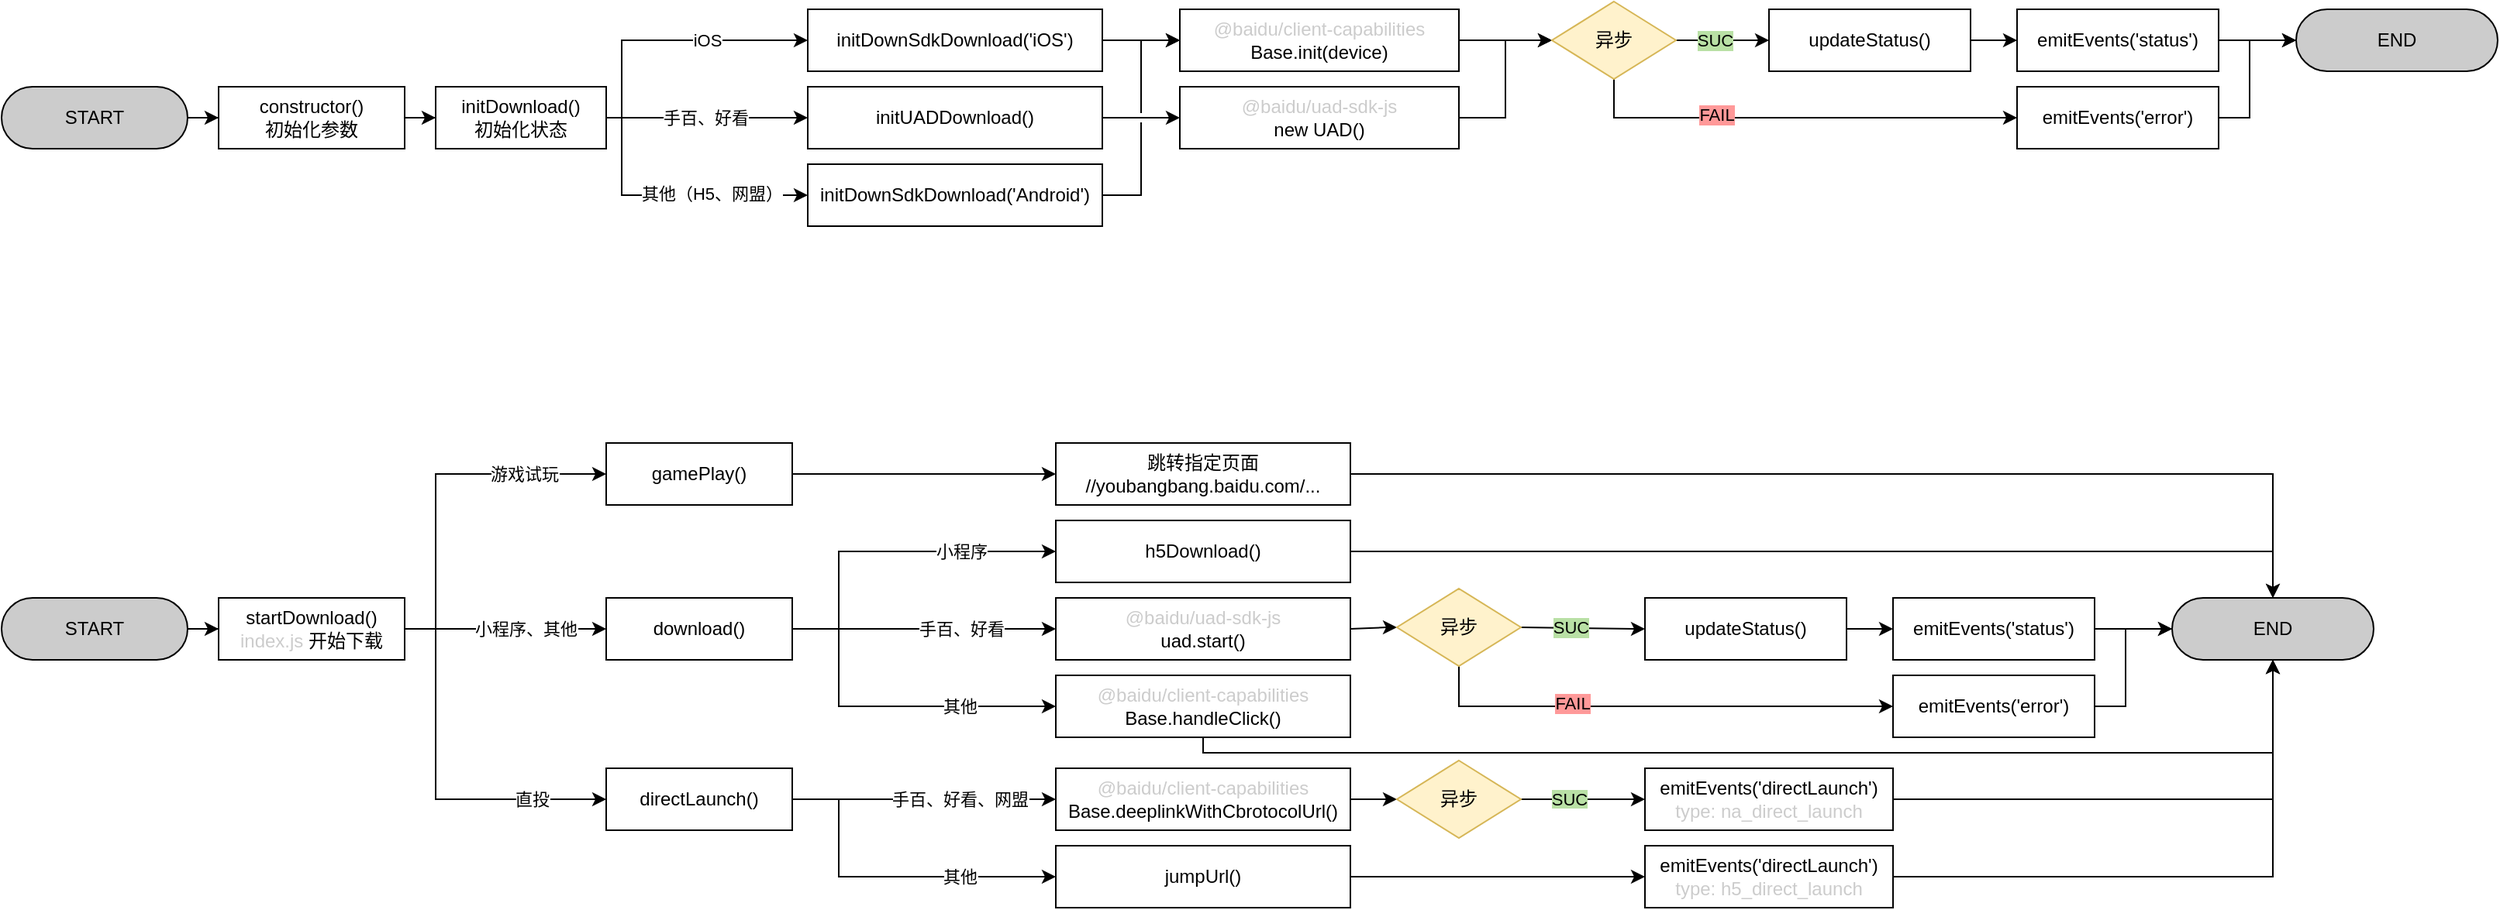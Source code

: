<mxfile version="14.5.1" type="github">
  <diagram id="csZdatbT-MLVtHTUtJWY" name="第 1 页">
    <mxGraphModel dx="898" dy="623" grid="1" gridSize="10" guides="1" tooltips="1" connect="1" arrows="1" fold="1" page="1" pageScale="1" pageWidth="1169" pageHeight="827" math="0" shadow="0">
      <root>
        <mxCell id="0" />
        <mxCell id="1" parent="0" />
        <mxCell id="Eo1RPKwqrtq_0uB-Q4vs-5" value="" style="edgeStyle=orthogonalEdgeStyle;rounded=0;orthogonalLoop=1;jettySize=auto;html=1;" edge="1" parent="1" source="Eo1RPKwqrtq_0uB-Q4vs-3" target="Eo1RPKwqrtq_0uB-Q4vs-4">
          <mxGeometry relative="1" as="geometry" />
        </mxCell>
        <mxCell id="Eo1RPKwqrtq_0uB-Q4vs-3" value="START" style="rounded=1;whiteSpace=wrap;html=1;arcSize=50;fillColor=#CCCCCC;" vertex="1" parent="1">
          <mxGeometry x="40" y="90" width="120" height="40" as="geometry" />
        </mxCell>
        <mxCell id="Eo1RPKwqrtq_0uB-Q4vs-7" value="" style="edgeStyle=orthogonalEdgeStyle;rounded=0;orthogonalLoop=1;jettySize=auto;html=1;" edge="1" parent="1" source="Eo1RPKwqrtq_0uB-Q4vs-4" target="Eo1RPKwqrtq_0uB-Q4vs-6">
          <mxGeometry relative="1" as="geometry" />
        </mxCell>
        <mxCell id="Eo1RPKwqrtq_0uB-Q4vs-4" value="constructor()&lt;br&gt;初始化参数" style="rounded=1;whiteSpace=wrap;html=1;arcSize=0;" vertex="1" parent="1">
          <mxGeometry x="180" y="90" width="120" height="40" as="geometry" />
        </mxCell>
        <mxCell id="Eo1RPKwqrtq_0uB-Q4vs-10" value="" style="edgeStyle=orthogonalEdgeStyle;rounded=0;orthogonalLoop=1;jettySize=auto;html=1;" edge="1" parent="1" source="Eo1RPKwqrtq_0uB-Q4vs-6" target="Eo1RPKwqrtq_0uB-Q4vs-8">
          <mxGeometry relative="1" as="geometry">
            <Array as="points">
              <mxPoint x="440" y="110" />
              <mxPoint x="440" y="60" />
            </Array>
          </mxGeometry>
        </mxCell>
        <mxCell id="Eo1RPKwqrtq_0uB-Q4vs-11" value="iOS" style="edgeLabel;html=1;align=center;verticalAlign=middle;resizable=0;points=[];" vertex="1" connectable="0" parent="Eo1RPKwqrtq_0uB-Q4vs-10">
          <mxGeometry y="1" relative="1" as="geometry">
            <mxPoint x="25" y="1" as="offset" />
          </mxGeometry>
        </mxCell>
        <mxCell id="Eo1RPKwqrtq_0uB-Q4vs-22" value="" style="edgeStyle=orthogonalEdgeStyle;rounded=0;orthogonalLoop=1;jettySize=auto;html=1;" edge="1" parent="1" source="Eo1RPKwqrtq_0uB-Q4vs-6" target="Eo1RPKwqrtq_0uB-Q4vs-21">
          <mxGeometry relative="1" as="geometry" />
        </mxCell>
        <mxCell id="Eo1RPKwqrtq_0uB-Q4vs-26" value="手百、好看" style="edgeLabel;html=1;align=center;verticalAlign=middle;resizable=0;points=[];" vertex="1" connectable="0" parent="Eo1RPKwqrtq_0uB-Q4vs-22">
          <mxGeometry x="-0.2" y="-4" relative="1" as="geometry">
            <mxPoint x="12" y="-4" as="offset" />
          </mxGeometry>
        </mxCell>
        <mxCell id="Eo1RPKwqrtq_0uB-Q4vs-28" style="edgeStyle=orthogonalEdgeStyle;rounded=0;orthogonalLoop=1;jettySize=auto;html=1;entryX=0;entryY=0.5;entryDx=0;entryDy=0;" edge="1" parent="1" source="Eo1RPKwqrtq_0uB-Q4vs-6" target="Eo1RPKwqrtq_0uB-Q4vs-27">
          <mxGeometry relative="1" as="geometry">
            <Array as="points">
              <mxPoint x="440" y="110" />
              <mxPoint x="440" y="160" />
            </Array>
          </mxGeometry>
        </mxCell>
        <mxCell id="Eo1RPKwqrtq_0uB-Q4vs-29" value="其他（H5、网盟）" style="edgeLabel;html=1;align=center;verticalAlign=middle;resizable=0;points=[];" vertex="1" connectable="0" parent="Eo1RPKwqrtq_0uB-Q4vs-28">
          <mxGeometry x="0.306" y="1" relative="1" as="geometry">
            <mxPoint as="offset" />
          </mxGeometry>
        </mxCell>
        <mxCell id="Eo1RPKwqrtq_0uB-Q4vs-6" value="initDownload()&lt;br&gt;初始化状态" style="rounded=1;whiteSpace=wrap;html=1;arcSize=0;" vertex="1" parent="1">
          <mxGeometry x="320" y="90" width="110" height="40" as="geometry" />
        </mxCell>
        <mxCell id="Eo1RPKwqrtq_0uB-Q4vs-31" value="" style="edgeStyle=orthogonalEdgeStyle;rounded=0;orthogonalLoop=1;jettySize=auto;html=1;" edge="1" parent="1" source="Eo1RPKwqrtq_0uB-Q4vs-8" target="Eo1RPKwqrtq_0uB-Q4vs-30">
          <mxGeometry relative="1" as="geometry" />
        </mxCell>
        <mxCell id="Eo1RPKwqrtq_0uB-Q4vs-8" value="initDownSdkDownload(&#39;iOS&#39;)" style="whiteSpace=wrap;html=1;rounded=1;arcSize=0;" vertex="1" parent="1">
          <mxGeometry x="560" y="40" width="190" height="40" as="geometry" />
        </mxCell>
        <mxCell id="Eo1RPKwqrtq_0uB-Q4vs-43" value="" style="edgeStyle=orthogonalEdgeStyle;rounded=0;orthogonalLoop=1;jettySize=auto;html=1;jumpStyle=arc;" edge="1" parent="1" source="Eo1RPKwqrtq_0uB-Q4vs-21" target="Eo1RPKwqrtq_0uB-Q4vs-42">
          <mxGeometry relative="1" as="geometry" />
        </mxCell>
        <mxCell id="Eo1RPKwqrtq_0uB-Q4vs-21" value="initUADDownload()" style="rounded=1;whiteSpace=wrap;html=1;arcSize=0;" vertex="1" parent="1">
          <mxGeometry x="560" y="90" width="190" height="40" as="geometry" />
        </mxCell>
        <mxCell id="Eo1RPKwqrtq_0uB-Q4vs-32" style="edgeStyle=orthogonalEdgeStyle;rounded=0;orthogonalLoop=1;jettySize=auto;html=1;entryX=0;entryY=0.5;entryDx=0;entryDy=0;jumpStyle=gap;" edge="1" parent="1" source="Eo1RPKwqrtq_0uB-Q4vs-27" target="Eo1RPKwqrtq_0uB-Q4vs-30">
          <mxGeometry relative="1" as="geometry" />
        </mxCell>
        <mxCell id="Eo1RPKwqrtq_0uB-Q4vs-27" value="initDownSdkDownload(&#39;Android&#39;)" style="rounded=1;whiteSpace=wrap;html=1;arcSize=0;" vertex="1" parent="1">
          <mxGeometry x="560" y="140" width="190" height="40" as="geometry" />
        </mxCell>
        <mxCell id="Eo1RPKwqrtq_0uB-Q4vs-67" value="" style="edgeStyle=orthogonalEdgeStyle;rounded=0;jumpStyle=gap;orthogonalLoop=1;jettySize=auto;html=1;fontColor=#000000;" edge="1" parent="1" source="Eo1RPKwqrtq_0uB-Q4vs-30" target="Eo1RPKwqrtq_0uB-Q4vs-65">
          <mxGeometry relative="1" as="geometry" />
        </mxCell>
        <mxCell id="Eo1RPKwqrtq_0uB-Q4vs-30" value="&lt;font color=&quot;#cccccc&quot;&gt;@baidu/client-capabilities&lt;br&gt;&lt;/font&gt;Base.init(device)" style="whiteSpace=wrap;html=1;rounded=1;arcSize=0;" vertex="1" parent="1">
          <mxGeometry x="800" y="40" width="180" height="40" as="geometry" />
        </mxCell>
        <mxCell id="Eo1RPKwqrtq_0uB-Q4vs-36" value="" style="edgeStyle=orthogonalEdgeStyle;rounded=0;orthogonalLoop=1;jettySize=auto;html=1;" edge="1" parent="1" source="Eo1RPKwqrtq_0uB-Q4vs-33" target="Eo1RPKwqrtq_0uB-Q4vs-35">
          <mxGeometry relative="1" as="geometry" />
        </mxCell>
        <mxCell id="Eo1RPKwqrtq_0uB-Q4vs-33" value="updateStatus()" style="whiteSpace=wrap;html=1;rounded=1;arcSize=0;" vertex="1" parent="1">
          <mxGeometry x="1180" y="40" width="130" height="40" as="geometry" />
        </mxCell>
        <mxCell id="Eo1RPKwqrtq_0uB-Q4vs-51" value="" style="edgeStyle=orthogonalEdgeStyle;rounded=0;jumpStyle=gap;orthogonalLoop=1;jettySize=auto;html=1;fontColor=#000000;" edge="1" parent="1" source="Eo1RPKwqrtq_0uB-Q4vs-35" target="Eo1RPKwqrtq_0uB-Q4vs-50">
          <mxGeometry relative="1" as="geometry" />
        </mxCell>
        <mxCell id="Eo1RPKwqrtq_0uB-Q4vs-35" value="emitEvents(&#39;status&#39;)" style="whiteSpace=wrap;html=1;rounded=1;arcSize=0;" vertex="1" parent="1">
          <mxGeometry x="1340" y="40" width="130" height="40" as="geometry" />
        </mxCell>
        <mxCell id="Eo1RPKwqrtq_0uB-Q4vs-68" value="" style="edgeStyle=orthogonalEdgeStyle;rounded=0;jumpStyle=gap;orthogonalLoop=1;jettySize=auto;html=1;fontColor=#000000;entryX=0;entryY=0.5;entryDx=0;entryDy=0;" edge="1" parent="1" source="Eo1RPKwqrtq_0uB-Q4vs-42" target="Eo1RPKwqrtq_0uB-Q4vs-65">
          <mxGeometry relative="1" as="geometry" />
        </mxCell>
        <mxCell id="Eo1RPKwqrtq_0uB-Q4vs-42" value="&lt;font color=&quot;#cccccc&quot;&gt;@baidu/uad-sdk-js&lt;br&gt;&lt;/font&gt;new UAD()" style="rounded=1;whiteSpace=wrap;html=1;arcSize=0;" vertex="1" parent="1">
          <mxGeometry x="800" y="90" width="180" height="40" as="geometry" />
        </mxCell>
        <mxCell id="Eo1RPKwqrtq_0uB-Q4vs-50" value="END" style="whiteSpace=wrap;html=1;rounded=1;arcSize=50;fillColor=#CCCCCC;" vertex="1" parent="1">
          <mxGeometry x="1520" y="40" width="130" height="40" as="geometry" />
        </mxCell>
        <mxCell id="Eo1RPKwqrtq_0uB-Q4vs-69" value="" style="edgeStyle=orthogonalEdgeStyle;rounded=0;jumpStyle=gap;orthogonalLoop=1;jettySize=auto;html=1;fontColor=#000000;" edge="1" parent="1" source="Eo1RPKwqrtq_0uB-Q4vs-65" target="Eo1RPKwqrtq_0uB-Q4vs-33">
          <mxGeometry relative="1" as="geometry" />
        </mxCell>
        <mxCell id="Eo1RPKwqrtq_0uB-Q4vs-70" value="SUC" style="edgeLabel;html=1;align=center;verticalAlign=middle;resizable=0;points=[];fontColor=#000000;labelBackgroundColor=#B9E0A5;" vertex="1" connectable="0" parent="Eo1RPKwqrtq_0uB-Q4vs-69">
          <mxGeometry x="-0.333" y="-2" relative="1" as="geometry">
            <mxPoint x="5" y="-2" as="offset" />
          </mxGeometry>
        </mxCell>
        <mxCell id="Eo1RPKwqrtq_0uB-Q4vs-72" style="edgeStyle=orthogonalEdgeStyle;rounded=0;jumpStyle=gap;orthogonalLoop=1;jettySize=auto;html=1;entryX=0;entryY=0.5;entryDx=0;entryDy=0;fontColor=#000000;exitX=0.5;exitY=1;exitDx=0;exitDy=0;" edge="1" parent="1" source="Eo1RPKwqrtq_0uB-Q4vs-65" target="Eo1RPKwqrtq_0uB-Q4vs-71">
          <mxGeometry relative="1" as="geometry" />
        </mxCell>
        <mxCell id="Eo1RPKwqrtq_0uB-Q4vs-73" value="FAIL" style="edgeLabel;html=1;align=center;verticalAlign=middle;resizable=0;points=[];fontColor=#000000;labelBackgroundColor=#FF9999;" vertex="1" connectable="0" parent="Eo1RPKwqrtq_0uB-Q4vs-72">
          <mxGeometry x="-0.27" y="-3" relative="1" as="geometry">
            <mxPoint x="-13" y="-5" as="offset" />
          </mxGeometry>
        </mxCell>
        <mxCell id="Eo1RPKwqrtq_0uB-Q4vs-65" value="异步" style="rhombus;whiteSpace=wrap;html=1;labelBackgroundColor=none;fillColor=#fff2cc;strokeColor=#d6b656;" vertex="1" parent="1">
          <mxGeometry x="1040" y="35" width="80" height="50" as="geometry" />
        </mxCell>
        <mxCell id="Eo1RPKwqrtq_0uB-Q4vs-74" style="edgeStyle=orthogonalEdgeStyle;rounded=0;jumpStyle=gap;orthogonalLoop=1;jettySize=auto;html=1;fontColor=#000000;entryX=0;entryY=0.5;entryDx=0;entryDy=0;" edge="1" parent="1" source="Eo1RPKwqrtq_0uB-Q4vs-71" target="Eo1RPKwqrtq_0uB-Q4vs-50">
          <mxGeometry relative="1" as="geometry">
            <mxPoint x="1490" y="60" as="targetPoint" />
            <Array as="points">
              <mxPoint x="1490" y="110" />
              <mxPoint x="1490" y="60" />
            </Array>
          </mxGeometry>
        </mxCell>
        <mxCell id="Eo1RPKwqrtq_0uB-Q4vs-71" value="emitEvents(&#39;error&#39;)" style="whiteSpace=wrap;html=1;rounded=1;arcSize=0;" vertex="1" parent="1">
          <mxGeometry x="1340" y="90" width="130" height="40" as="geometry" />
        </mxCell>
        <mxCell id="Eo1RPKwqrtq_0uB-Q4vs-78" value="" style="edgeStyle=orthogonalEdgeStyle;rounded=0;jumpStyle=gap;orthogonalLoop=1;jettySize=auto;html=1;fontColor=#000000;" edge="1" parent="1" source="Eo1RPKwqrtq_0uB-Q4vs-76" target="Eo1RPKwqrtq_0uB-Q4vs-77">
          <mxGeometry relative="1" as="geometry" />
        </mxCell>
        <mxCell id="Eo1RPKwqrtq_0uB-Q4vs-76" value="START" style="rounded=1;whiteSpace=wrap;html=1;arcSize=50;fillColor=#CCCCCC;" vertex="1" parent="1">
          <mxGeometry x="40" y="420" width="120" height="40" as="geometry" />
        </mxCell>
        <mxCell id="Eo1RPKwqrtq_0uB-Q4vs-82" value="" style="edgeStyle=orthogonalEdgeStyle;rounded=0;jumpStyle=gap;orthogonalLoop=1;jettySize=auto;html=1;fontColor=#000000;entryX=0;entryY=0.5;entryDx=0;entryDy=0;" edge="1" parent="1" source="Eo1RPKwqrtq_0uB-Q4vs-77" target="Eo1RPKwqrtq_0uB-Q4vs-81">
          <mxGeometry relative="1" as="geometry" />
        </mxCell>
        <mxCell id="Eo1RPKwqrtq_0uB-Q4vs-83" value="小程序、其他" style="edgeLabel;html=1;align=center;verticalAlign=middle;resizable=0;points=[];fontColor=#000000;" vertex="1" connectable="0" parent="Eo1RPKwqrtq_0uB-Q4vs-82">
          <mxGeometry x="-0.414" y="4" relative="1" as="geometry">
            <mxPoint x="40" y="4" as="offset" />
          </mxGeometry>
        </mxCell>
        <mxCell id="Eo1RPKwqrtq_0uB-Q4vs-84" style="edgeStyle=orthogonalEdgeStyle;rounded=0;jumpStyle=gap;orthogonalLoop=1;jettySize=auto;html=1;fontColor=#000000;entryX=0;entryY=0.5;entryDx=0;entryDy=0;exitX=1;exitY=0.5;exitDx=0;exitDy=0;" edge="1" parent="1" source="Eo1RPKwqrtq_0uB-Q4vs-77" target="Eo1RPKwqrtq_0uB-Q4vs-85">
          <mxGeometry relative="1" as="geometry">
            <mxPoint x="350" y="470" as="targetPoint" />
            <Array as="points">
              <mxPoint x="320" y="440" />
              <mxPoint x="320" y="340" />
            </Array>
          </mxGeometry>
        </mxCell>
        <mxCell id="Eo1RPKwqrtq_0uB-Q4vs-86" value="游戏试玩" style="edgeLabel;html=1;align=center;verticalAlign=middle;resizable=0;points=[];fontColor=#000000;" vertex="1" connectable="0" parent="Eo1RPKwqrtq_0uB-Q4vs-84">
          <mxGeometry x="0.351" y="-5" relative="1" as="geometry">
            <mxPoint x="21.67" y="-5" as="offset" />
          </mxGeometry>
        </mxCell>
        <mxCell id="Eo1RPKwqrtq_0uB-Q4vs-89" style="edgeStyle=orthogonalEdgeStyle;rounded=0;jumpStyle=gap;orthogonalLoop=1;jettySize=auto;html=1;entryX=0;entryY=0.5;entryDx=0;entryDy=0;fontColor=#000000;exitX=1;exitY=0.5;exitDx=0;exitDy=0;" edge="1" parent="1" source="Eo1RPKwqrtq_0uB-Q4vs-77" target="Eo1RPKwqrtq_0uB-Q4vs-87">
          <mxGeometry relative="1" as="geometry">
            <Array as="points">
              <mxPoint x="320" y="440" />
              <mxPoint x="320" y="550" />
            </Array>
          </mxGeometry>
        </mxCell>
        <mxCell id="Eo1RPKwqrtq_0uB-Q4vs-90" value="直投" style="edgeLabel;html=1;align=center;verticalAlign=middle;resizable=0;points=[];fontColor=#000000;" vertex="1" connectable="0" parent="Eo1RPKwqrtq_0uB-Q4vs-89">
          <mxGeometry x="0.422" y="-1" relative="1" as="geometry">
            <mxPoint x="21.67" y="-1" as="offset" />
          </mxGeometry>
        </mxCell>
        <mxCell id="Eo1RPKwqrtq_0uB-Q4vs-77" value="startDownload()&lt;br&gt;&lt;font color=&quot;#cccccc&quot;&gt;index.js&lt;/font&gt; 开始下载" style="rounded=1;whiteSpace=wrap;html=1;arcSize=0;" vertex="1" parent="1">
          <mxGeometry x="180" y="420" width="120" height="40" as="geometry" />
        </mxCell>
        <mxCell id="Eo1RPKwqrtq_0uB-Q4vs-104" value="" style="edgeStyle=orthogonalEdgeStyle;rounded=0;jumpStyle=gap;orthogonalLoop=1;jettySize=auto;html=1;fontColor=#000000;exitX=1;exitY=0.5;exitDx=0;exitDy=0;" edge="1" parent="1" source="Eo1RPKwqrtq_0uB-Q4vs-81" target="Eo1RPKwqrtq_0uB-Q4vs-103">
          <mxGeometry relative="1" as="geometry">
            <Array as="points">
              <mxPoint x="580" y="440" />
              <mxPoint x="580" y="390" />
            </Array>
          </mxGeometry>
        </mxCell>
        <mxCell id="Eo1RPKwqrtq_0uB-Q4vs-105" value="小程序" style="edgeLabel;html=1;align=center;verticalAlign=middle;resizable=0;points=[];fontColor=#000000;" vertex="1" connectable="0" parent="Eo1RPKwqrtq_0uB-Q4vs-104">
          <mxGeometry x="0.183" y="1" relative="1" as="geometry">
            <mxPoint x="29.17" y="1" as="offset" />
          </mxGeometry>
        </mxCell>
        <mxCell id="Eo1RPKwqrtq_0uB-Q4vs-106" style="edgeStyle=orthogonalEdgeStyle;rounded=0;jumpStyle=gap;orthogonalLoop=1;jettySize=auto;html=1;fontColor=#000000;entryX=0;entryY=0.5;entryDx=0;entryDy=0;" edge="1" parent="1" source="Eo1RPKwqrtq_0uB-Q4vs-81" target="Eo1RPKwqrtq_0uB-Q4vs-107">
          <mxGeometry relative="1" as="geometry">
            <mxPoint x="570" y="440" as="targetPoint" />
            <Array as="points">
              <mxPoint x="550" y="440" />
              <mxPoint x="550" y="440" />
            </Array>
          </mxGeometry>
        </mxCell>
        <mxCell id="Eo1RPKwqrtq_0uB-Q4vs-109" value="手百、好看" style="edgeLabel;html=1;align=center;verticalAlign=middle;resizable=0;points=[];fontColor=#000000;" vertex="1" connectable="0" parent="Eo1RPKwqrtq_0uB-Q4vs-106">
          <mxGeometry x="0.242" relative="1" as="geometry">
            <mxPoint x="3.33" as="offset" />
          </mxGeometry>
        </mxCell>
        <mxCell id="Eo1RPKwqrtq_0uB-Q4vs-111" style="edgeStyle=orthogonalEdgeStyle;rounded=0;jumpStyle=gap;orthogonalLoop=1;jettySize=auto;html=1;entryX=0;entryY=0.5;entryDx=0;entryDy=0;fontColor=#000000;exitX=1;exitY=0.5;exitDx=0;exitDy=0;" edge="1" parent="1" source="Eo1RPKwqrtq_0uB-Q4vs-81" target="Eo1RPKwqrtq_0uB-Q4vs-110">
          <mxGeometry relative="1" as="geometry">
            <Array as="points">
              <mxPoint x="580" y="440" />
              <mxPoint x="580" y="490" />
            </Array>
          </mxGeometry>
        </mxCell>
        <mxCell id="Eo1RPKwqrtq_0uB-Q4vs-112" value="其他" style="edgeLabel;html=1;align=center;verticalAlign=middle;resizable=0;points=[];fontColor=#000000;" vertex="1" connectable="0" parent="Eo1RPKwqrtq_0uB-Q4vs-111">
          <mxGeometry x="0.443" y="1" relative="1" as="geometry">
            <mxPoint x="-0.83" y="1" as="offset" />
          </mxGeometry>
        </mxCell>
        <mxCell id="Eo1RPKwqrtq_0uB-Q4vs-81" value="download()" style="rounded=1;whiteSpace=wrap;html=1;arcSize=0;" vertex="1" parent="1">
          <mxGeometry x="430" y="420" width="120" height="40" as="geometry" />
        </mxCell>
        <mxCell id="Eo1RPKwqrtq_0uB-Q4vs-94" value="" style="edgeStyle=orthogonalEdgeStyle;rounded=0;jumpStyle=gap;orthogonalLoop=1;jettySize=auto;html=1;fontColor=#000000;" edge="1" parent="1" source="Eo1RPKwqrtq_0uB-Q4vs-85" target="Eo1RPKwqrtq_0uB-Q4vs-93">
          <mxGeometry relative="1" as="geometry" />
        </mxCell>
        <mxCell id="Eo1RPKwqrtq_0uB-Q4vs-85" value="gamePlay()" style="rounded=1;whiteSpace=wrap;html=1;arcSize=0;" vertex="1" parent="1">
          <mxGeometry x="430" y="320" width="120" height="40" as="geometry" />
        </mxCell>
        <mxCell id="Eo1RPKwqrtq_0uB-Q4vs-113" style="edgeStyle=orthogonalEdgeStyle;rounded=0;jumpStyle=gap;orthogonalLoop=1;jettySize=auto;html=1;fontColor=#000000;entryX=0;entryY=0.5;entryDx=0;entryDy=0;exitX=1;exitY=0.5;exitDx=0;exitDy=0;" edge="1" parent="1" source="Eo1RPKwqrtq_0uB-Q4vs-87" target="Eo1RPKwqrtq_0uB-Q4vs-114">
          <mxGeometry relative="1" as="geometry">
            <mxPoint x="480" y="550" as="targetPoint" />
            <Array as="points">
              <mxPoint x="560" y="550" />
              <mxPoint x="560" y="550" />
            </Array>
          </mxGeometry>
        </mxCell>
        <mxCell id="Eo1RPKwqrtq_0uB-Q4vs-115" value="手百、好看、网盟" style="edgeLabel;html=1;align=center;verticalAlign=middle;resizable=0;points=[];fontColor=#000000;" vertex="1" connectable="0" parent="Eo1RPKwqrtq_0uB-Q4vs-113">
          <mxGeometry x="0.43" relative="1" as="geometry">
            <mxPoint x="-13.33" as="offset" />
          </mxGeometry>
        </mxCell>
        <mxCell id="Eo1RPKwqrtq_0uB-Q4vs-123" style="edgeStyle=orthogonalEdgeStyle;rounded=0;jumpStyle=gap;orthogonalLoop=1;jettySize=auto;html=1;fontColor=#000000;entryX=0;entryY=0.5;entryDx=0;entryDy=0;exitX=1;exitY=0.5;exitDx=0;exitDy=0;" edge="1" parent="1" source="Eo1RPKwqrtq_0uB-Q4vs-87" target="Eo1RPKwqrtq_0uB-Q4vs-124">
          <mxGeometry relative="1" as="geometry">
            <mxPoint x="580" y="660" as="targetPoint" />
            <Array as="points">
              <mxPoint x="580" y="550" />
              <mxPoint x="580" y="600" />
            </Array>
          </mxGeometry>
        </mxCell>
        <mxCell id="Eo1RPKwqrtq_0uB-Q4vs-126" value="其他" style="edgeLabel;html=1;align=center;verticalAlign=middle;resizable=0;points=[];fontColor=#000000;" vertex="1" connectable="0" parent="Eo1RPKwqrtq_0uB-Q4vs-123">
          <mxGeometry x="0.488" y="-3" relative="1" as="geometry">
            <mxPoint x="-5.83" y="-3" as="offset" />
          </mxGeometry>
        </mxCell>
        <mxCell id="Eo1RPKwqrtq_0uB-Q4vs-87" value="directLaunch()" style="rounded=1;whiteSpace=wrap;html=1;arcSize=0;" vertex="1" parent="1">
          <mxGeometry x="430" y="530" width="120" height="40" as="geometry" />
        </mxCell>
        <mxCell id="Eo1RPKwqrtq_0uB-Q4vs-100" value="" style="edgeStyle=orthogonalEdgeStyle;rounded=0;jumpStyle=gap;orthogonalLoop=1;jettySize=auto;html=1;fontColor=#000000;entryX=0.5;entryY=0;entryDx=0;entryDy=0;" edge="1" parent="1" source="Eo1RPKwqrtq_0uB-Q4vs-93" target="Eo1RPKwqrtq_0uB-Q4vs-146">
          <mxGeometry relative="1" as="geometry">
            <mxPoint x="940" y="340" as="targetPoint" />
          </mxGeometry>
        </mxCell>
        <mxCell id="Eo1RPKwqrtq_0uB-Q4vs-93" value="跳转指定页面&lt;br&gt;//youbangbang.baidu.com/..." style="rounded=1;whiteSpace=wrap;html=1;arcSize=0;" vertex="1" parent="1">
          <mxGeometry x="720" y="320" width="190" height="40" as="geometry" />
        </mxCell>
        <mxCell id="Eo1RPKwqrtq_0uB-Q4vs-129" style="edgeStyle=orthogonalEdgeStyle;rounded=0;jumpStyle=gap;orthogonalLoop=1;jettySize=auto;html=1;entryX=0.5;entryY=0;entryDx=0;entryDy=0;fontColor=#000000;" edge="1" parent="1" source="Eo1RPKwqrtq_0uB-Q4vs-103" target="Eo1RPKwqrtq_0uB-Q4vs-146">
          <mxGeometry relative="1" as="geometry">
            <mxPoint x="1005" y="360" as="targetPoint" />
          </mxGeometry>
        </mxCell>
        <mxCell id="Eo1RPKwqrtq_0uB-Q4vs-103" value="h5Download()" style="rounded=1;whiteSpace=wrap;html=1;arcSize=0;" vertex="1" parent="1">
          <mxGeometry x="720" y="370" width="190" height="40" as="geometry" />
        </mxCell>
        <mxCell id="Eo1RPKwqrtq_0uB-Q4vs-154" value="" style="edgeStyle=orthogonalEdgeStyle;rounded=0;jumpStyle=gap;orthogonalLoop=1;jettySize=auto;html=1;fontColor=#000000;" edge="1" parent="1" source="Eo1RPKwqrtq_0uB-Q4vs-107" target="Eo1RPKwqrtq_0uB-Q4vs-151">
          <mxGeometry relative="1" as="geometry" />
        </mxCell>
        <mxCell id="Eo1RPKwqrtq_0uB-Q4vs-107" value="&lt;font color=&quot;#cccccc&quot;&gt;@baidu/uad-sdk-js&lt;br&gt;&lt;/font&gt;uad.start()" style="rounded=1;whiteSpace=wrap;html=1;arcSize=0;" vertex="1" parent="1">
          <mxGeometry x="720" y="420" width="190" height="40" as="geometry" />
        </mxCell>
        <mxCell id="Eo1RPKwqrtq_0uB-Q4vs-155" style="edgeStyle=orthogonalEdgeStyle;rounded=0;jumpStyle=gap;orthogonalLoop=1;jettySize=auto;html=1;fontColor=#000000;entryX=0.5;entryY=1;entryDx=0;entryDy=0;" edge="1" parent="1" source="Eo1RPKwqrtq_0uB-Q4vs-110" target="Eo1RPKwqrtq_0uB-Q4vs-146">
          <mxGeometry relative="1" as="geometry">
            <mxPoint x="1440" y="490" as="targetPoint" />
            <Array as="points">
              <mxPoint x="815" y="520" />
              <mxPoint x="1505" y="520" />
            </Array>
          </mxGeometry>
        </mxCell>
        <mxCell id="Eo1RPKwqrtq_0uB-Q4vs-110" value="&lt;font color=&quot;#cccccc&quot;&gt;@baidu/client-capabilities&lt;br&gt;&lt;/font&gt;Base.handleClick()" style="whiteSpace=wrap;html=1;rounded=1;arcSize=0;" vertex="1" parent="1">
          <mxGeometry x="720" y="470" width="190" height="40" as="geometry" />
        </mxCell>
        <mxCell id="Eo1RPKwqrtq_0uB-Q4vs-119" value="" style="edgeStyle=orthogonalEdgeStyle;rounded=0;jumpStyle=gap;orthogonalLoop=1;jettySize=auto;html=1;fontColor=#000000;" edge="1" parent="1" source="Eo1RPKwqrtq_0uB-Q4vs-114" target="Eo1RPKwqrtq_0uB-Q4vs-118">
          <mxGeometry relative="1" as="geometry" />
        </mxCell>
        <mxCell id="Eo1RPKwqrtq_0uB-Q4vs-114" value="&lt;font color=&quot;#cccccc&quot;&gt;@baidu/client-capabilities&lt;br&gt;&lt;/font&gt;Base.deeplinkWithCbrotocolUrl()" style="whiteSpace=wrap;html=1;rounded=1;arcSize=0;" vertex="1" parent="1">
          <mxGeometry x="720" y="530" width="190" height="40" as="geometry" />
        </mxCell>
        <mxCell id="Eo1RPKwqrtq_0uB-Q4vs-156" style="edgeStyle=orthogonalEdgeStyle;rounded=0;jumpStyle=gap;orthogonalLoop=1;jettySize=auto;html=1;entryX=0.5;entryY=1;entryDx=0;entryDy=0;fontColor=#000000;" edge="1" parent="1" source="Eo1RPKwqrtq_0uB-Q4vs-116" target="Eo1RPKwqrtq_0uB-Q4vs-146">
          <mxGeometry relative="1" as="geometry" />
        </mxCell>
        <mxCell id="Eo1RPKwqrtq_0uB-Q4vs-116" value="emitEvents(&#39;directLaunch&#39;)&lt;br&gt;&lt;font color=&quot;#cccccc&quot;&gt;type:&amp;nbsp;na_direct_launch&lt;/font&gt;" style="whiteSpace=wrap;html=1;rounded=1;arcSize=0;" vertex="1" parent="1">
          <mxGeometry x="1100" y="530" width="160" height="40" as="geometry" />
        </mxCell>
        <mxCell id="Eo1RPKwqrtq_0uB-Q4vs-120" value="" style="edgeStyle=orthogonalEdgeStyle;rounded=0;jumpStyle=gap;orthogonalLoop=1;jettySize=auto;html=1;fontColor=#000000;" edge="1" parent="1" source="Eo1RPKwqrtq_0uB-Q4vs-118" target="Eo1RPKwqrtq_0uB-Q4vs-116">
          <mxGeometry relative="1" as="geometry" />
        </mxCell>
        <mxCell id="Eo1RPKwqrtq_0uB-Q4vs-121" value="&lt;span style=&quot;background-color: rgb(185 , 224 , 165)&quot;&gt;SUC&lt;/span&gt;" style="edgeLabel;html=1;align=center;verticalAlign=middle;resizable=0;points=[];fontColor=#000000;" vertex="1" connectable="0" parent="Eo1RPKwqrtq_0uB-Q4vs-120">
          <mxGeometry x="0.033" y="4" relative="1" as="geometry">
            <mxPoint x="-11" y="4" as="offset" />
          </mxGeometry>
        </mxCell>
        <mxCell id="Eo1RPKwqrtq_0uB-Q4vs-118" value="异步" style="rhombus;whiteSpace=wrap;html=1;labelBackgroundColor=none;fillColor=#fff2cc;strokeColor=#d6b656;" vertex="1" parent="1">
          <mxGeometry x="940" y="525" width="80" height="50" as="geometry" />
        </mxCell>
        <mxCell id="Eo1RPKwqrtq_0uB-Q4vs-157" style="edgeStyle=orthogonalEdgeStyle;rounded=0;jumpStyle=gap;orthogonalLoop=1;jettySize=auto;html=1;fontColor=#000000;entryX=0.5;entryY=1;entryDx=0;entryDy=0;" edge="1" parent="1" source="Eo1RPKwqrtq_0uB-Q4vs-122" target="Eo1RPKwqrtq_0uB-Q4vs-146">
          <mxGeometry relative="1" as="geometry">
            <mxPoint x="1510" y="460" as="targetPoint" />
          </mxGeometry>
        </mxCell>
        <mxCell id="Eo1RPKwqrtq_0uB-Q4vs-122" value="emitEvents(&#39;directLaunch&#39;)&lt;br&gt;&lt;font color=&quot;#cccccc&quot;&gt;type:&amp;nbsp;h5_direct_launch&lt;/font&gt;" style="whiteSpace=wrap;html=1;rounded=1;arcSize=0;" vertex="1" parent="1">
          <mxGeometry x="1100" y="580" width="160" height="40" as="geometry" />
        </mxCell>
        <mxCell id="Eo1RPKwqrtq_0uB-Q4vs-128" style="edgeStyle=orthogonalEdgeStyle;rounded=0;jumpStyle=gap;orthogonalLoop=1;jettySize=auto;html=1;entryX=0;entryY=0.5;entryDx=0;entryDy=0;fontColor=#000000;" edge="1" parent="1" source="Eo1RPKwqrtq_0uB-Q4vs-124" target="Eo1RPKwqrtq_0uB-Q4vs-122">
          <mxGeometry relative="1" as="geometry" />
        </mxCell>
        <mxCell id="Eo1RPKwqrtq_0uB-Q4vs-124" value="jumpUrl()" style="whiteSpace=wrap;html=1;rounded=1;arcSize=0;" vertex="1" parent="1">
          <mxGeometry x="720" y="580" width="190" height="40" as="geometry" />
        </mxCell>
        <mxCell id="Eo1RPKwqrtq_0uB-Q4vs-142" value="" style="edgeStyle=orthogonalEdgeStyle;rounded=0;orthogonalLoop=1;jettySize=auto;html=1;" edge="1" parent="1" source="Eo1RPKwqrtq_0uB-Q4vs-143" target="Eo1RPKwqrtq_0uB-Q4vs-145">
          <mxGeometry relative="1" as="geometry" />
        </mxCell>
        <mxCell id="Eo1RPKwqrtq_0uB-Q4vs-143" value="updateStatus()" style="whiteSpace=wrap;html=1;rounded=1;arcSize=0;" vertex="1" parent="1">
          <mxGeometry x="1100" y="420" width="130" height="40" as="geometry" />
        </mxCell>
        <mxCell id="Eo1RPKwqrtq_0uB-Q4vs-144" value="" style="edgeStyle=orthogonalEdgeStyle;rounded=0;jumpStyle=gap;orthogonalLoop=1;jettySize=auto;html=1;fontColor=#000000;" edge="1" parent="1" source="Eo1RPKwqrtq_0uB-Q4vs-145" target="Eo1RPKwqrtq_0uB-Q4vs-146">
          <mxGeometry relative="1" as="geometry" />
        </mxCell>
        <mxCell id="Eo1RPKwqrtq_0uB-Q4vs-145" value="emitEvents(&#39;status&#39;)" style="whiteSpace=wrap;html=1;rounded=1;arcSize=0;" vertex="1" parent="1">
          <mxGeometry x="1260" y="420" width="130" height="40" as="geometry" />
        </mxCell>
        <mxCell id="Eo1RPKwqrtq_0uB-Q4vs-146" value="END" style="whiteSpace=wrap;html=1;rounded=1;arcSize=50;fillColor=#CCCCCC;" vertex="1" parent="1">
          <mxGeometry x="1440" y="420" width="130" height="40" as="geometry" />
        </mxCell>
        <mxCell id="Eo1RPKwqrtq_0uB-Q4vs-147" value="" style="edgeStyle=orthogonalEdgeStyle;rounded=0;jumpStyle=gap;orthogonalLoop=1;jettySize=auto;html=1;fontColor=#000000;" edge="1" parent="1" source="Eo1RPKwqrtq_0uB-Q4vs-151" target="Eo1RPKwqrtq_0uB-Q4vs-143">
          <mxGeometry relative="1" as="geometry" />
        </mxCell>
        <mxCell id="Eo1RPKwqrtq_0uB-Q4vs-148" value="SUC" style="edgeLabel;html=1;align=center;verticalAlign=middle;resizable=0;points=[];fontColor=#000000;labelBackgroundColor=#B9E0A5;" vertex="1" connectable="0" parent="Eo1RPKwqrtq_0uB-Q4vs-147">
          <mxGeometry x="-0.333" y="-2" relative="1" as="geometry">
            <mxPoint x="5" y="-2" as="offset" />
          </mxGeometry>
        </mxCell>
        <mxCell id="Eo1RPKwqrtq_0uB-Q4vs-149" style="edgeStyle=orthogonalEdgeStyle;rounded=0;jumpStyle=gap;orthogonalLoop=1;jettySize=auto;html=1;entryX=0;entryY=0.5;entryDx=0;entryDy=0;fontColor=#000000;exitX=0.5;exitY=1;exitDx=0;exitDy=0;" edge="1" parent="1" source="Eo1RPKwqrtq_0uB-Q4vs-151" target="Eo1RPKwqrtq_0uB-Q4vs-153">
          <mxGeometry relative="1" as="geometry" />
        </mxCell>
        <mxCell id="Eo1RPKwqrtq_0uB-Q4vs-150" value="FAIL" style="edgeLabel;html=1;align=center;verticalAlign=middle;resizable=0;points=[];fontColor=#000000;labelBackgroundColor=#FF9999;" vertex="1" connectable="0" parent="Eo1RPKwqrtq_0uB-Q4vs-149">
          <mxGeometry x="-0.27" y="-3" relative="1" as="geometry">
            <mxPoint x="-13" y="-5" as="offset" />
          </mxGeometry>
        </mxCell>
        <mxCell id="Eo1RPKwqrtq_0uB-Q4vs-151" value="异步" style="rhombus;whiteSpace=wrap;html=1;labelBackgroundColor=none;fillColor=#fff2cc;strokeColor=#d6b656;" vertex="1" parent="1">
          <mxGeometry x="940" y="414" width="80" height="50" as="geometry" />
        </mxCell>
        <mxCell id="Eo1RPKwqrtq_0uB-Q4vs-152" style="edgeStyle=orthogonalEdgeStyle;rounded=0;jumpStyle=gap;orthogonalLoop=1;jettySize=auto;html=1;fontColor=#000000;entryX=0;entryY=0.5;entryDx=0;entryDy=0;" edge="1" parent="1" source="Eo1RPKwqrtq_0uB-Q4vs-153" target="Eo1RPKwqrtq_0uB-Q4vs-146">
          <mxGeometry relative="1" as="geometry">
            <mxPoint x="1410" y="440" as="targetPoint" />
            <Array as="points">
              <mxPoint x="1410" y="490" />
              <mxPoint x="1410" y="440" />
            </Array>
          </mxGeometry>
        </mxCell>
        <mxCell id="Eo1RPKwqrtq_0uB-Q4vs-153" value="emitEvents(&#39;error&#39;)" style="whiteSpace=wrap;html=1;rounded=1;arcSize=0;" vertex="1" parent="1">
          <mxGeometry x="1260" y="470" width="130" height="40" as="geometry" />
        </mxCell>
      </root>
    </mxGraphModel>
  </diagram>
</mxfile>
